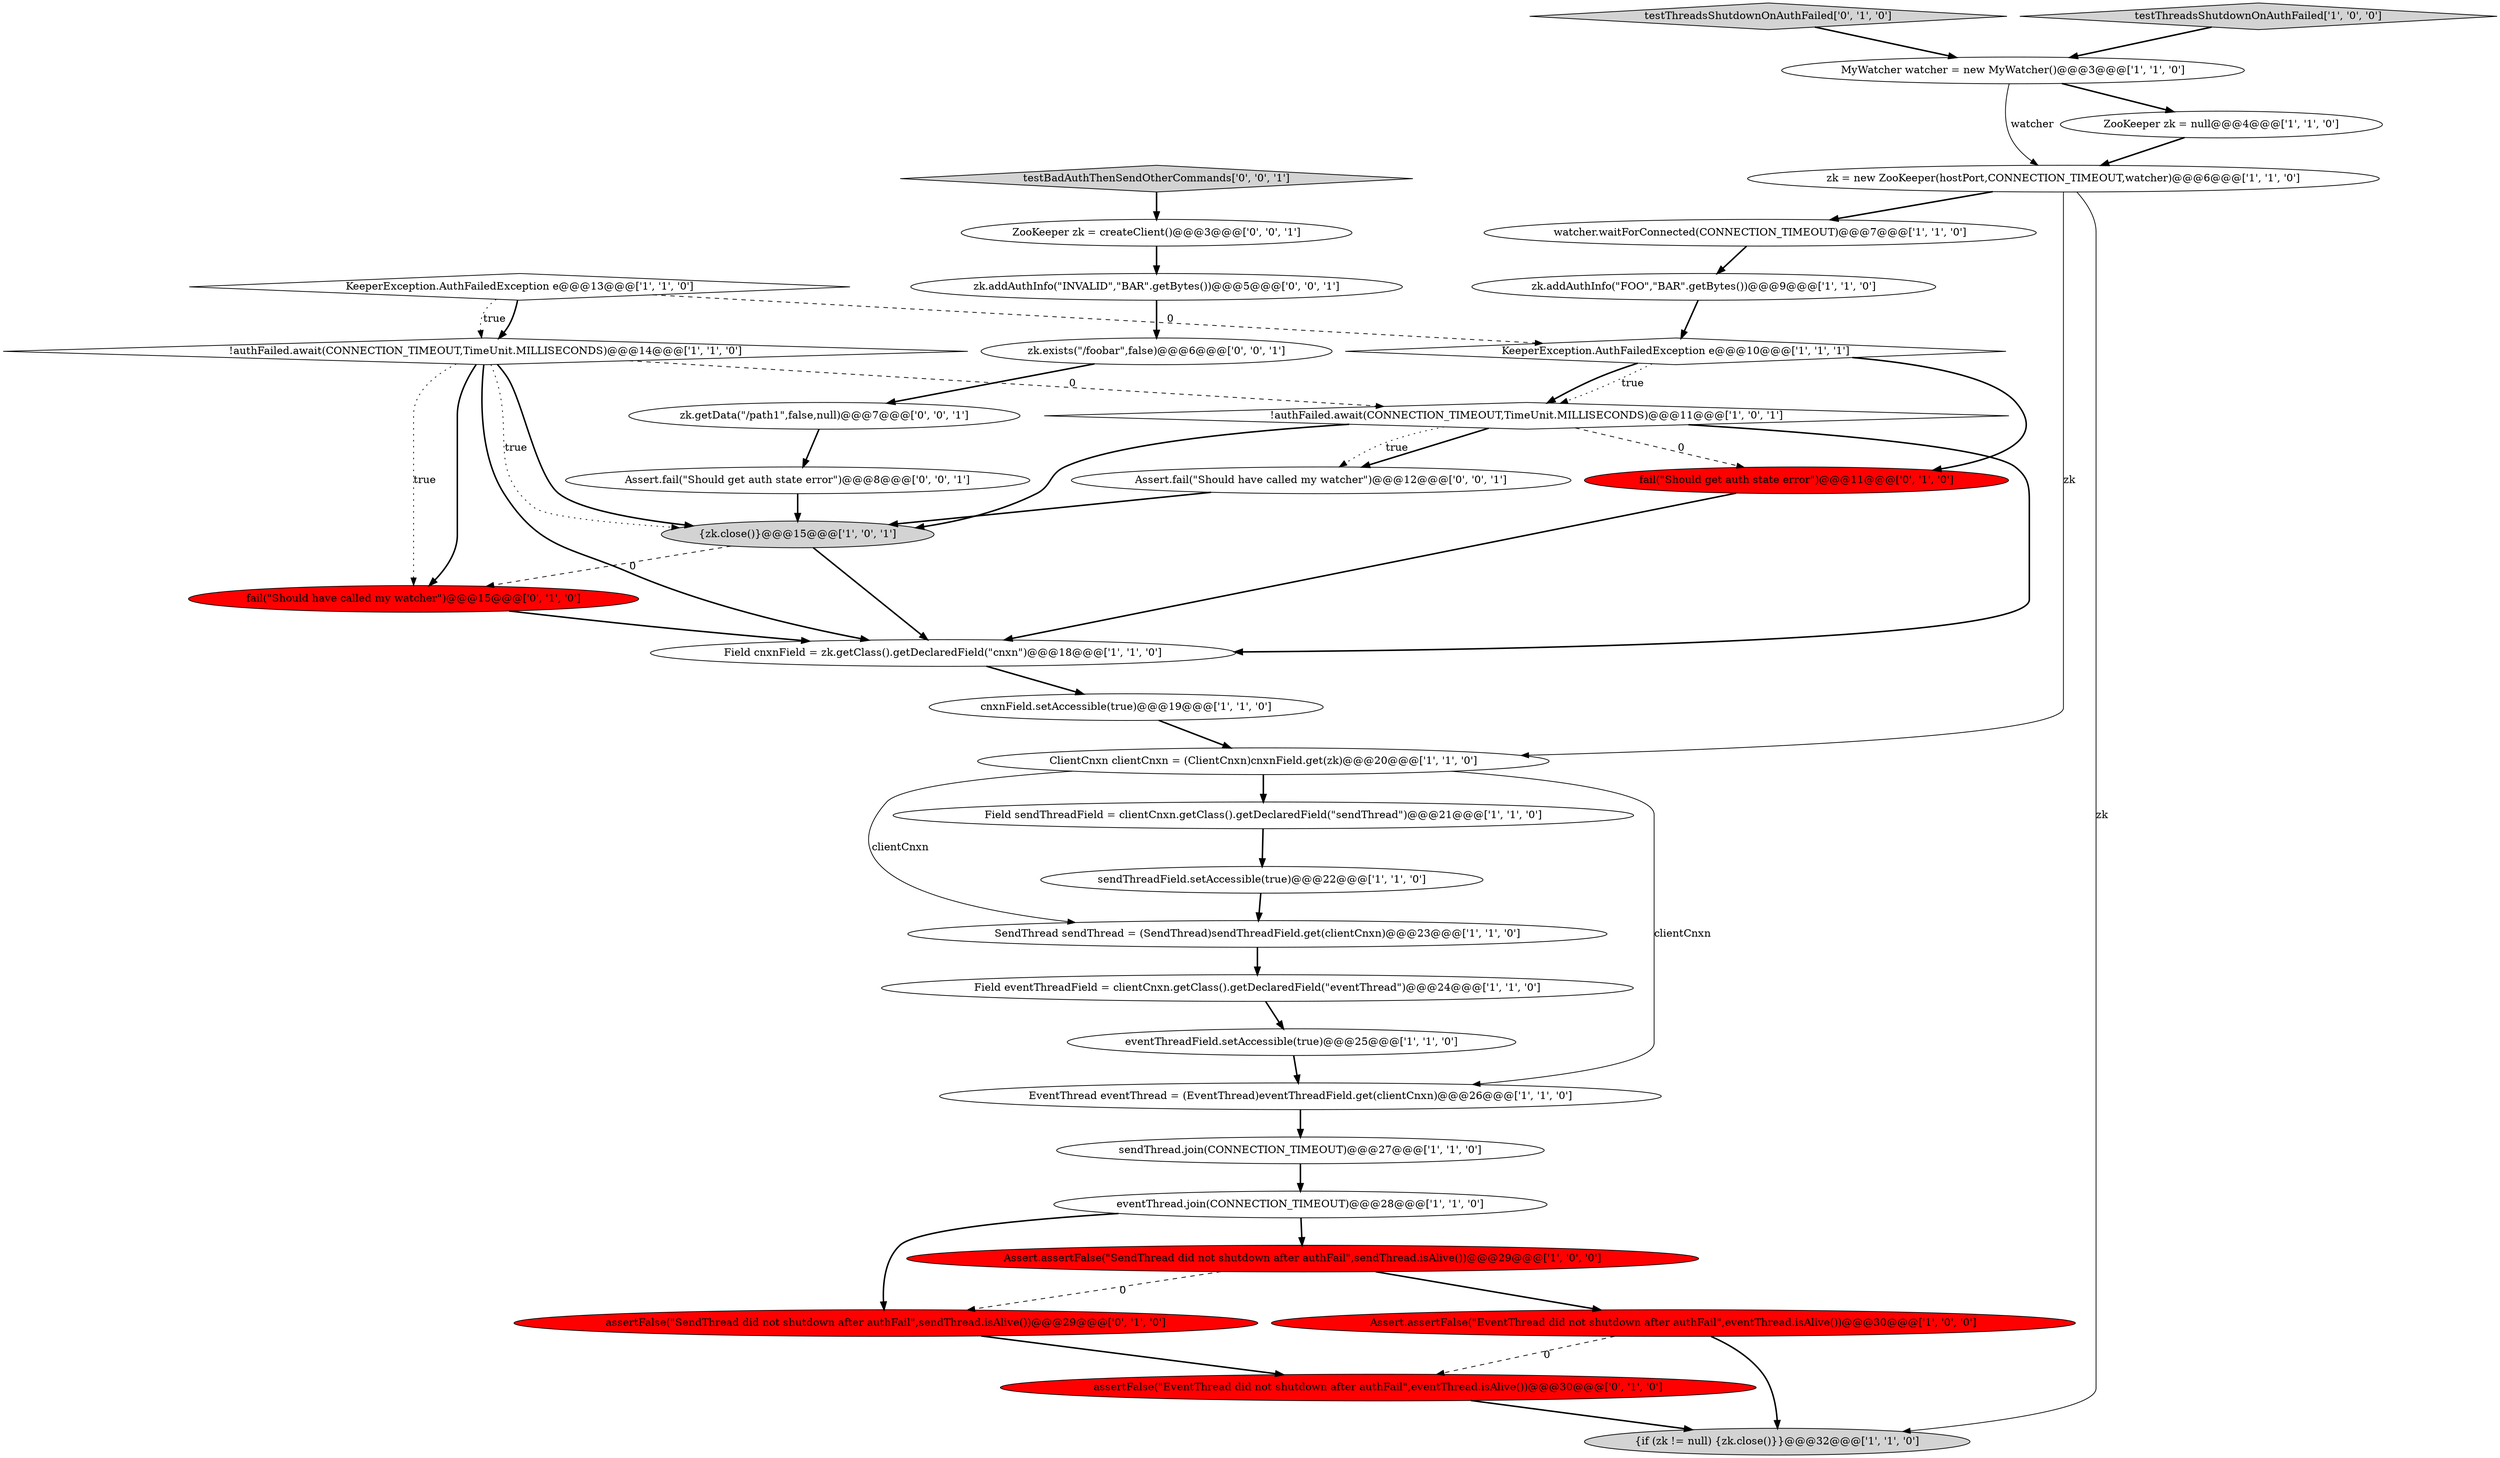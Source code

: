 digraph {
18 [style = filled, label = "sendThread.join(CONNECTION_TIMEOUT)@@@27@@@['1', '1', '0']", fillcolor = white, shape = ellipse image = "AAA0AAABBB1BBB"];
33 [style = filled, label = "Assert.fail(\"Should have called my watcher\")@@@12@@@['0', '0', '1']", fillcolor = white, shape = ellipse image = "AAA0AAABBB3BBB"];
15 [style = filled, label = "watcher.waitForConnected(CONNECTION_TIMEOUT)@@@7@@@['1', '1', '0']", fillcolor = white, shape = ellipse image = "AAA0AAABBB1BBB"];
23 [style = filled, label = "!authFailed.await(CONNECTION_TIMEOUT,TimeUnit.MILLISECONDS)@@@11@@@['1', '0', '1']", fillcolor = white, shape = diamond image = "AAA0AAABBB1BBB"];
17 [style = filled, label = "Assert.assertFalse(\"EventThread did not shutdown after authFail\",eventThread.isAlive())@@@30@@@['1', '0', '0']", fillcolor = red, shape = ellipse image = "AAA1AAABBB1BBB"];
22 [style = filled, label = "SendThread sendThread = (SendThread)sendThreadField.get(clientCnxn)@@@23@@@['1', '1', '0']", fillcolor = white, shape = ellipse image = "AAA0AAABBB1BBB"];
26 [style = filled, label = "fail(\"Should get auth state error\")@@@11@@@['0', '1', '0']", fillcolor = red, shape = ellipse image = "AAA1AAABBB2BBB"];
31 [style = filled, label = "zk.addAuthInfo(\"INVALID\",\"BAR\".getBytes())@@@5@@@['0', '0', '1']", fillcolor = white, shape = ellipse image = "AAA0AAABBB3BBB"];
11 [style = filled, label = "{if (zk != null) {zk.close()}}@@@32@@@['1', '1', '0']", fillcolor = lightgray, shape = ellipse image = "AAA0AAABBB1BBB"];
32 [style = filled, label = "Assert.fail(\"Should get auth state error\")@@@8@@@['0', '0', '1']", fillcolor = white, shape = ellipse image = "AAA0AAABBB3BBB"];
4 [style = filled, label = "sendThreadField.setAccessible(true)@@@22@@@['1', '1', '0']", fillcolor = white, shape = ellipse image = "AAA0AAABBB1BBB"];
13 [style = filled, label = "zk = new ZooKeeper(hostPort,CONNECTION_TIMEOUT,watcher)@@@6@@@['1', '1', '0']", fillcolor = white, shape = ellipse image = "AAA0AAABBB1BBB"];
20 [style = filled, label = "Field cnxnField = zk.getClass().getDeclaredField(\"cnxn\")@@@18@@@['1', '1', '0']", fillcolor = white, shape = ellipse image = "AAA0AAABBB1BBB"];
30 [style = filled, label = "ZooKeeper zk = createClient()@@@3@@@['0', '0', '1']", fillcolor = white, shape = ellipse image = "AAA0AAABBB3BBB"];
35 [style = filled, label = "zk.getData(\"/path1\",false,null)@@@7@@@['0', '0', '1']", fillcolor = white, shape = ellipse image = "AAA0AAABBB3BBB"];
34 [style = filled, label = "zk.exists(\"/foobar\",false)@@@6@@@['0', '0', '1']", fillcolor = white, shape = ellipse image = "AAA0AAABBB3BBB"];
0 [style = filled, label = "MyWatcher watcher = new MyWatcher()@@@3@@@['1', '1', '0']", fillcolor = white, shape = ellipse image = "AAA0AAABBB1BBB"];
10 [style = filled, label = "KeeperException.AuthFailedException e@@@13@@@['1', '1', '0']", fillcolor = white, shape = diamond image = "AAA0AAABBB1BBB"];
12 [style = filled, label = "eventThreadField.setAccessible(true)@@@25@@@['1', '1', '0']", fillcolor = white, shape = ellipse image = "AAA0AAABBB1BBB"];
7 [style = filled, label = "!authFailed.await(CONNECTION_TIMEOUT,TimeUnit.MILLISECONDS)@@@14@@@['1', '1', '0']", fillcolor = white, shape = diamond image = "AAA0AAABBB1BBB"];
19 [style = filled, label = "ClientCnxn clientCnxn = (ClientCnxn)cnxnField.get(zk)@@@20@@@['1', '1', '0']", fillcolor = white, shape = ellipse image = "AAA0AAABBB1BBB"];
8 [style = filled, label = "Field sendThreadField = clientCnxn.getClass().getDeclaredField(\"sendThread\")@@@21@@@['1', '1', '0']", fillcolor = white, shape = ellipse image = "AAA0AAABBB1BBB"];
14 [style = filled, label = "EventThread eventThread = (EventThread)eventThreadField.get(clientCnxn)@@@26@@@['1', '1', '0']", fillcolor = white, shape = ellipse image = "AAA0AAABBB1BBB"];
5 [style = filled, label = "Field eventThreadField = clientCnxn.getClass().getDeclaredField(\"eventThread\")@@@24@@@['1', '1', '0']", fillcolor = white, shape = ellipse image = "AAA0AAABBB1BBB"];
28 [style = filled, label = "fail(\"Should have called my watcher\")@@@15@@@['0', '1', '0']", fillcolor = red, shape = ellipse image = "AAA1AAABBB2BBB"];
29 [style = filled, label = "assertFalse(\"SendThread did not shutdown after authFail\",sendThread.isAlive())@@@29@@@['0', '1', '0']", fillcolor = red, shape = ellipse image = "AAA1AAABBB2BBB"];
1 [style = filled, label = "KeeperException.AuthFailedException e@@@10@@@['1', '1', '1']", fillcolor = white, shape = diamond image = "AAA0AAABBB1BBB"];
6 [style = filled, label = "cnxnField.setAccessible(true)@@@19@@@['1', '1', '0']", fillcolor = white, shape = ellipse image = "AAA0AAABBB1BBB"];
25 [style = filled, label = "testThreadsShutdownOnAuthFailed['0', '1', '0']", fillcolor = lightgray, shape = diamond image = "AAA0AAABBB2BBB"];
27 [style = filled, label = "assertFalse(\"EventThread did not shutdown after authFail\",eventThread.isAlive())@@@30@@@['0', '1', '0']", fillcolor = red, shape = ellipse image = "AAA1AAABBB2BBB"];
24 [style = filled, label = "{zk.close()}@@@15@@@['1', '0', '1']", fillcolor = lightgray, shape = ellipse image = "AAA0AAABBB1BBB"];
36 [style = filled, label = "testBadAuthThenSendOtherCommands['0', '0', '1']", fillcolor = lightgray, shape = diamond image = "AAA0AAABBB3BBB"];
16 [style = filled, label = "zk.addAuthInfo(\"FOO\",\"BAR\".getBytes())@@@9@@@['1', '1', '0']", fillcolor = white, shape = ellipse image = "AAA0AAABBB1BBB"];
21 [style = filled, label = "Assert.assertFalse(\"SendThread did not shutdown after authFail\",sendThread.isAlive())@@@29@@@['1', '0', '0']", fillcolor = red, shape = ellipse image = "AAA1AAABBB1BBB"];
2 [style = filled, label = "testThreadsShutdownOnAuthFailed['1', '0', '0']", fillcolor = lightgray, shape = diamond image = "AAA0AAABBB1BBB"];
9 [style = filled, label = "ZooKeeper zk = null@@@4@@@['1', '1', '0']", fillcolor = white, shape = ellipse image = "AAA0AAABBB1BBB"];
3 [style = filled, label = "eventThread.join(CONNECTION_TIMEOUT)@@@28@@@['1', '1', '0']", fillcolor = white, shape = ellipse image = "AAA0AAABBB1BBB"];
25->0 [style = bold, label=""];
18->3 [style = bold, label=""];
0->9 [style = bold, label=""];
23->20 [style = bold, label=""];
7->23 [style = dashed, label="0"];
28->20 [style = bold, label=""];
35->32 [style = bold, label=""];
6->19 [style = bold, label=""];
7->20 [style = bold, label=""];
20->6 [style = bold, label=""];
23->26 [style = dashed, label="0"];
1->26 [style = bold, label=""];
15->16 [style = bold, label=""];
17->27 [style = dashed, label="0"];
10->7 [style = bold, label=""];
22->5 [style = bold, label=""];
7->24 [style = dotted, label="true"];
19->8 [style = bold, label=""];
1->23 [style = bold, label=""];
31->34 [style = bold, label=""];
24->28 [style = dashed, label="0"];
13->19 [style = solid, label="zk"];
24->20 [style = bold, label=""];
29->27 [style = bold, label=""];
36->30 [style = bold, label=""];
7->24 [style = bold, label=""];
23->24 [style = bold, label=""];
2->0 [style = bold, label=""];
10->1 [style = dashed, label="0"];
23->33 [style = bold, label=""];
7->28 [style = bold, label=""];
27->11 [style = bold, label=""];
16->1 [style = bold, label=""];
5->12 [style = bold, label=""];
30->31 [style = bold, label=""];
33->24 [style = bold, label=""];
12->14 [style = bold, label=""];
19->22 [style = solid, label="clientCnxn"];
0->13 [style = solid, label="watcher"];
19->14 [style = solid, label="clientCnxn"];
3->21 [style = bold, label=""];
14->18 [style = bold, label=""];
1->23 [style = dotted, label="true"];
13->11 [style = solid, label="zk"];
13->15 [style = bold, label=""];
34->35 [style = bold, label=""];
8->4 [style = bold, label=""];
23->33 [style = dotted, label="true"];
32->24 [style = bold, label=""];
21->29 [style = dashed, label="0"];
21->17 [style = bold, label=""];
4->22 [style = bold, label=""];
3->29 [style = bold, label=""];
10->7 [style = dotted, label="true"];
26->20 [style = bold, label=""];
9->13 [style = bold, label=""];
17->11 [style = bold, label=""];
7->28 [style = dotted, label="true"];
}
